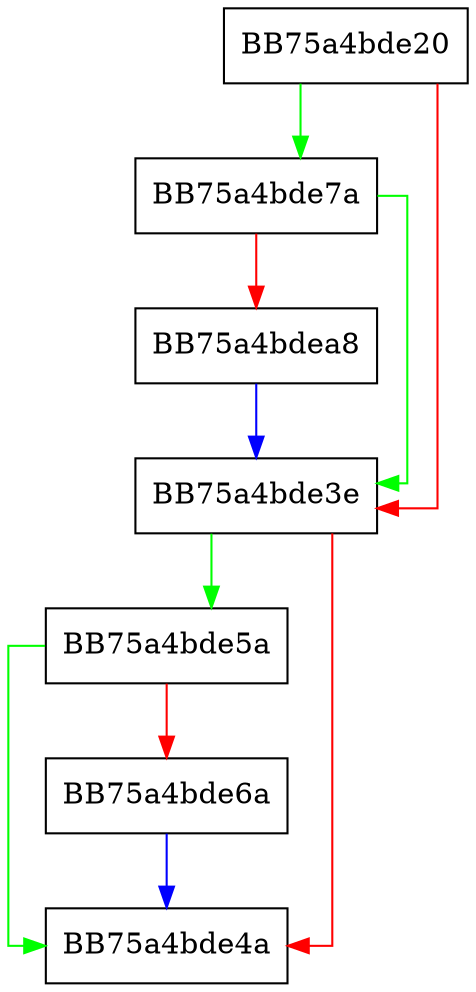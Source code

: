 digraph notify_DT_event {
  node [shape="box"];
  graph [splines=ortho];
  BB75a4bde20 -> BB75a4bde7a [color="green"];
  BB75a4bde20 -> BB75a4bde3e [color="red"];
  BB75a4bde3e -> BB75a4bde5a [color="green"];
  BB75a4bde3e -> BB75a4bde4a [color="red"];
  BB75a4bde5a -> BB75a4bde4a [color="green"];
  BB75a4bde5a -> BB75a4bde6a [color="red"];
  BB75a4bde6a -> BB75a4bde4a [color="blue"];
  BB75a4bde7a -> BB75a4bde3e [color="green"];
  BB75a4bde7a -> BB75a4bdea8 [color="red"];
  BB75a4bdea8 -> BB75a4bde3e [color="blue"];
}